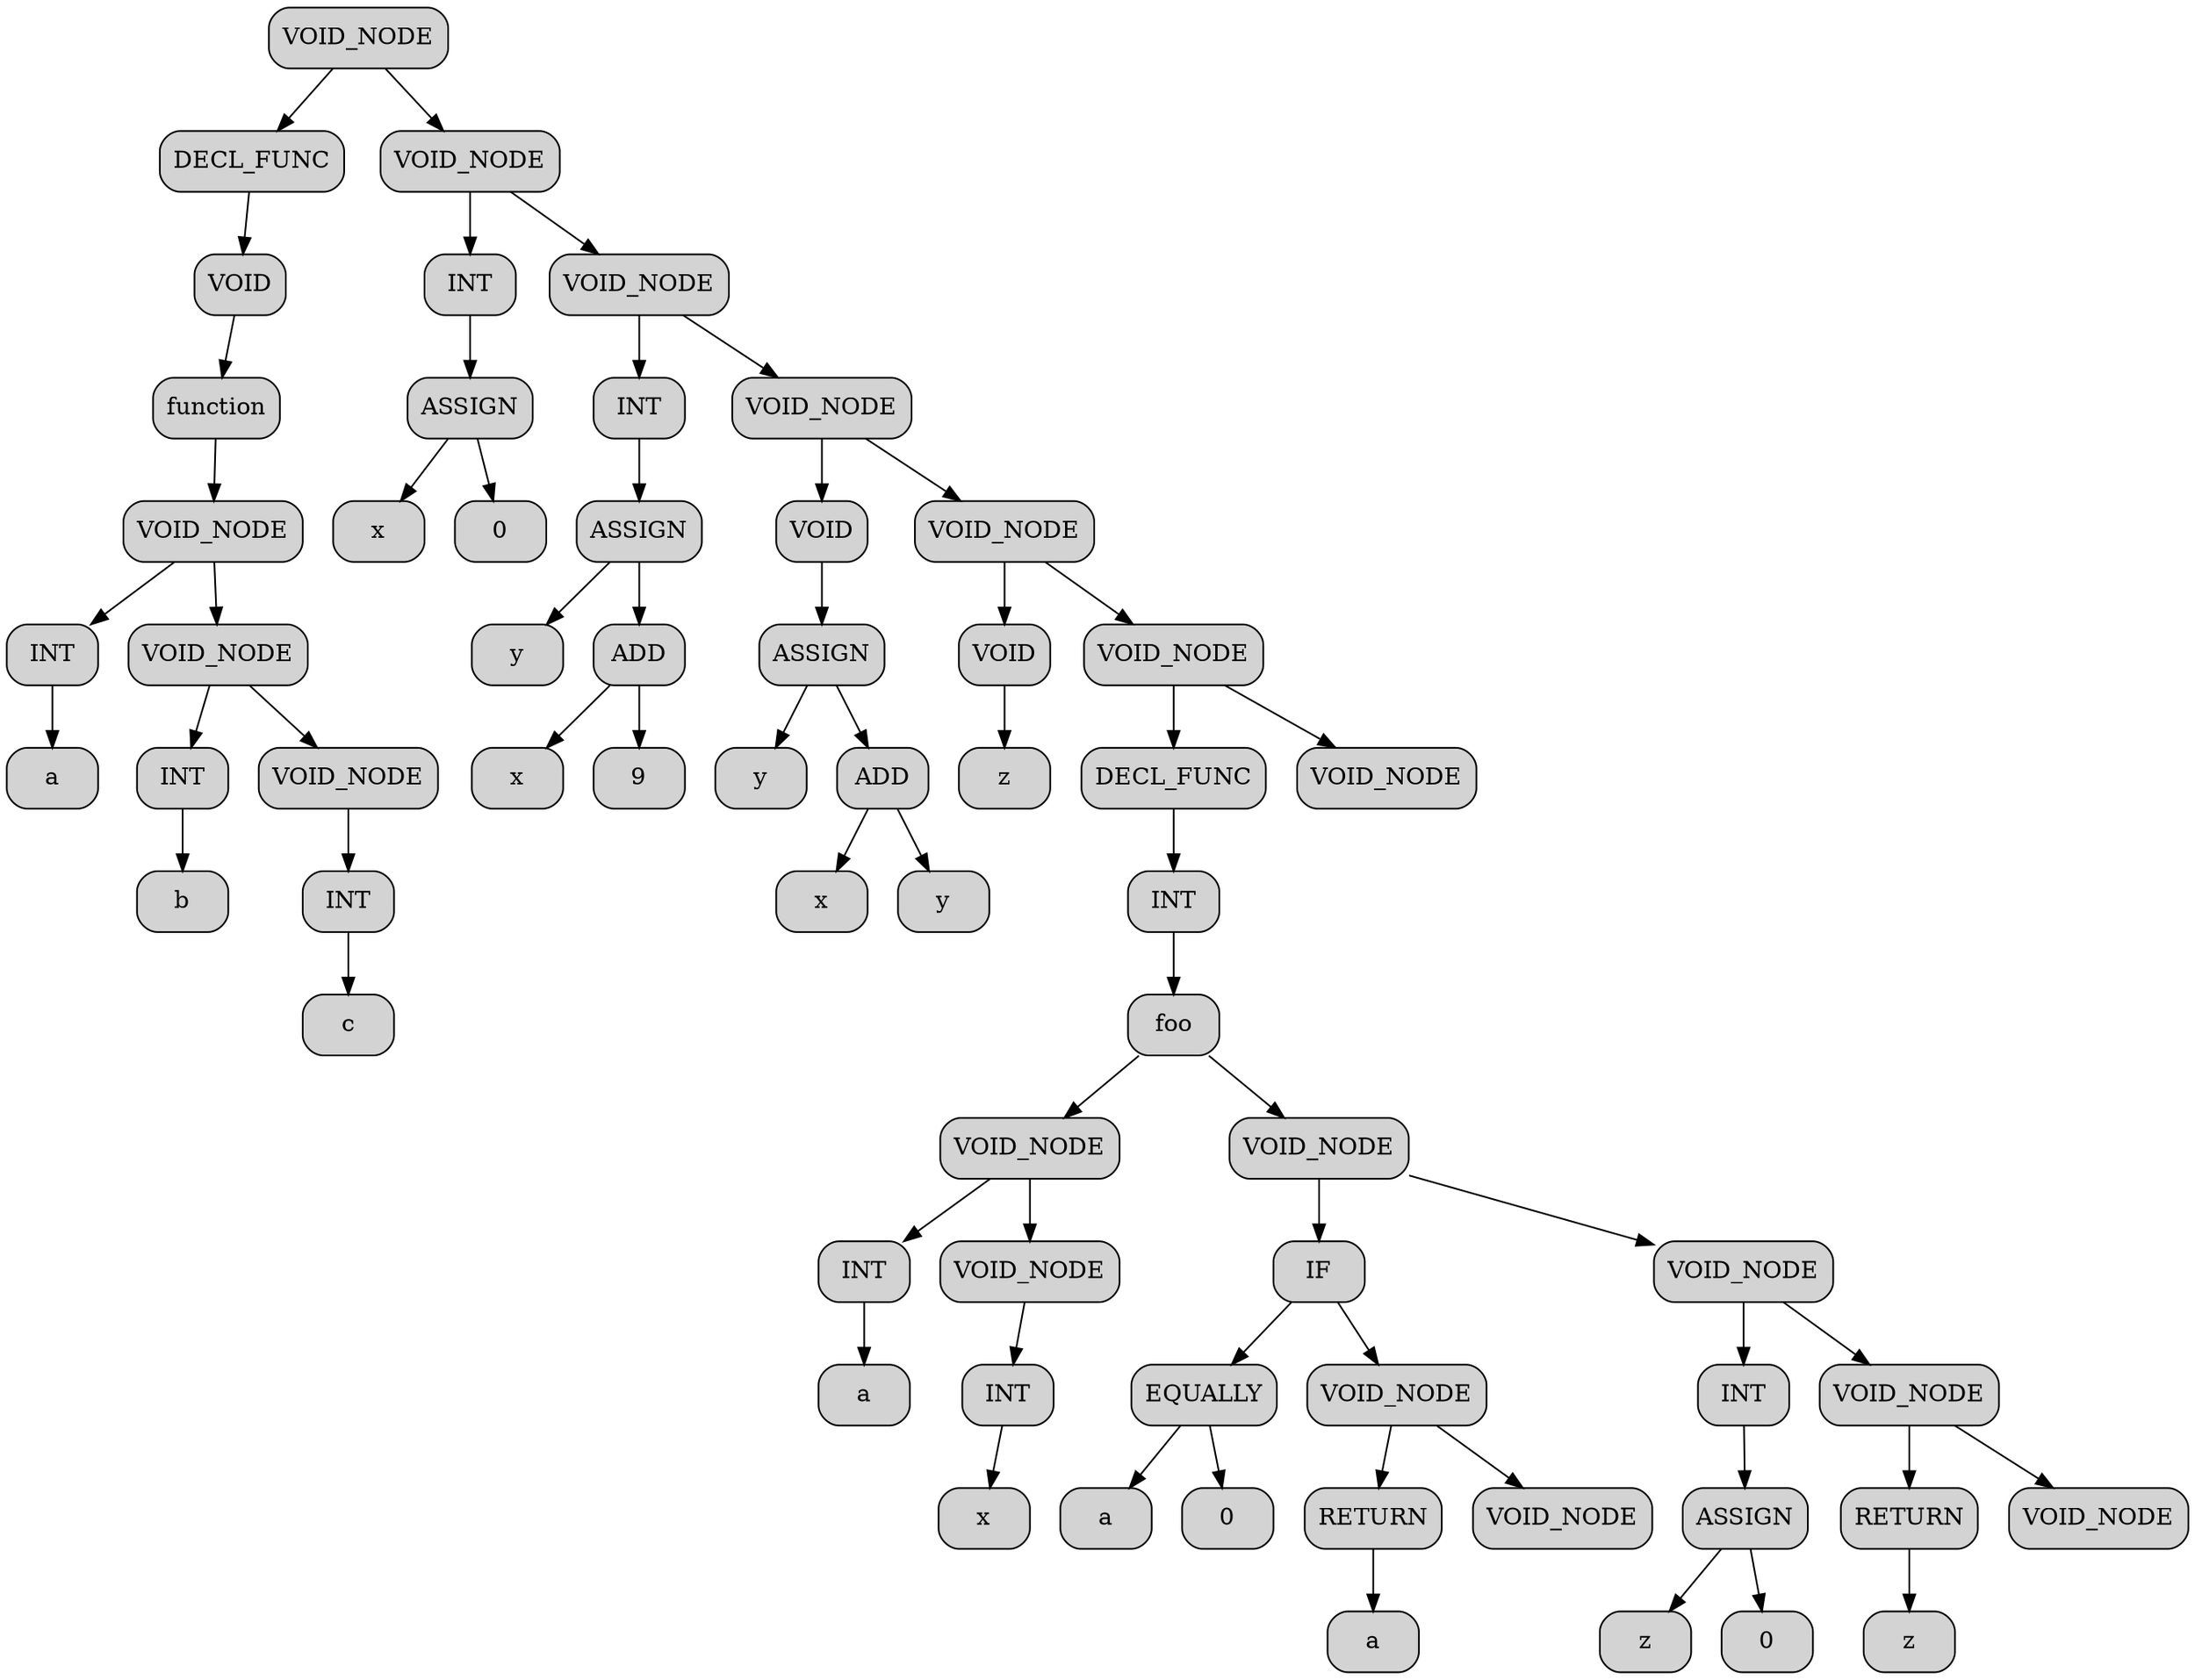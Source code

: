digraph list{
rankdir = HR
node0000021754831580 [shape=Mrecord, style="filled",  label = "VOID_NODE"]
node00000217548315c0 [shape=Mrecord, style="filled",  label = "DECL_FUNC"]
node0000021754831600 [shape=Mrecord, style="filled",  label = "VOID"]
node0000021754831640 [shape=Mrecord, style="filled",  label = "function"]
node0000021754831680 [shape=Mrecord, style="filled",  label = "VOID_NODE"]
node00000217548316c0 [shape=Mrecord, style="filled",  label = "INT"]
node0000021754831700 [shape=Mrecord, style="filled",  label = "a"]
node0000021754831740 [shape=Mrecord, style="filled",  label = "VOID_NODE"]
node0000021754831780 [shape=Mrecord, style="filled",  label = "INT"]
node00000217548317c0 [shape=Mrecord, style="filled",  label = "b"]
node0000021754831800 [shape=Mrecord, style="filled",  label = "VOID_NODE"]
node0000021754831840 [shape=Mrecord, style="filled",  label = "INT"]
node0000021754831880 [shape=Mrecord, style="filled",  label = "c"]
node00000217548318c0 [shape=Mrecord, style="filled",  label = "VOID_NODE"]
node0000021754831900 [shape=Mrecord, style="filled",  label = "INT"]
node0000021754831980 [shape=Mrecord, style="filled",  label = "ASSIGN"]
node0000021754831940 [shape=Mrecord, style="filled",  label = "x"]
node0000021754836ec0 [shape=Mrecord, style="filled",  label = "0"]
node0000021754836fc0 [shape=Mrecord, style="filled",  label = "VOID_NODE"]
node00000217548369c0 [shape=Mrecord, style="filled",  label = "INT"]
node0000021754836ac0 [shape=Mrecord, style="filled",  label = "ASSIGN"]
node0000021754836b80 [shape=Mrecord, style="filled",  label = "y"]
node0000021754836a80 [shape=Mrecord, style="filled",  label = "ADD"]
node0000021754836e80 [shape=Mrecord, style="filled",  label = "x"]
node0000021754836bc0 [shape=Mrecord, style="filled",  label = "9"]
node0000021754836980 [shape=Mrecord, style="filled",  label = "VOID_NODE"]
node0000021754836e00 [shape=Mrecord, style="filled",  label = "VOID"]
node0000021754836880 [shape=Mrecord, style="filled",  label = "ASSIGN"]
node0000021754836f00 [shape=Mrecord, style="filled",  label = "y"]
node00000217548368c0 [shape=Mrecord, style="filled",  label = "ADD"]
node0000021754836f80 [shape=Mrecord, style="filled",  label = "x"]
node0000021754836900 [shape=Mrecord, style="filled",  label = "y"]
node0000021754836a40 [shape=Mrecord, style="filled",  label = "VOID_NODE"]
node0000021754836940 [shape=Mrecord, style="filled",  label = "VOID"]
node0000021754836b40 [shape=Mrecord, style="filled",  label = "z"]
node0000021754836a00 [shape=Mrecord, style="filled",  label = "VOID_NODE"]
node0000021754836c00 [shape=Mrecord, style="filled",  label = "DECL_FUNC"]
node0000021754836cc0 [shape=Mrecord, style="filled",  label = "INT"]
node0000021754836f40 [shape=Mrecord, style="filled",  label = "foo"]
node0000021754836b00 [shape=Mrecord, style="filled",  label = "VOID_NODE"]
node0000021754836c40 [shape=Mrecord, style="filled",  label = "INT"]
node0000021754836c80 [shape=Mrecord, style="filled",  label = "a"]
node0000021754836d00 [shape=Mrecord, style="filled",  label = "VOID_NODE"]
node0000021754836d40 [shape=Mrecord, style="filled",  label = "INT"]
node0000021754836d80 [shape=Mrecord, style="filled",  label = "x"]
node0000021754836dc0 [shape=Mrecord, style="filled",  label = "VOID_NODE"]
node0000021754836e40 [shape=Mrecord, style="filled",  label = "IF"]
node0000021754838210 [shape=Mrecord, style="filled",  label = "EQUALLY"]
node0000021754837dd0 [shape=Mrecord, style="filled",  label = "a"]
node0000021754838050 [shape=Mrecord, style="filled",  label = "0"]
node0000021754837950 [shape=Mrecord, style="filled",  label = "VOID_NODE"]
node00000217548383d0 [shape=Mrecord, style="filled",  label = "RETURN"]
node0000021754837710 [shape=Mrecord, style="filled",  label = "a"]
node0000021754837690 [shape=Mrecord, style="filled",  label = "VOID_NODE"]
node00000217548376d0 [shape=Mrecord, style="filled",  label = "VOID_NODE"]
node00000217548374d0 [shape=Mrecord, style="filled",  label = "INT"]
node0000021754837b90 [shape=Mrecord, style="filled",  label = "ASSIGN"]
node0000021754837850 [shape=Mrecord, style="filled",  label = "z"]
node0000021754837810 [shape=Mrecord, style="filled",  label = "0"]
node0000021754837610 [shape=Mrecord, style="filled",  label = "VOID_NODE"]
node0000021754838110 [shape=Mrecord, style="filled",  label = "RETURN"]
node0000021754838090 [shape=Mrecord, style="filled",  label = "z"]
node00000217548378d0 [shape=Mrecord, style="filled",  label = "VOID_NODE"]
node00000217548382d0 [shape=Mrecord, style="filled",  label = "VOID_NODE"]
edge[color=black]
node0000021754831580->node00000217548315c0
node00000217548315c0->node0000021754831600
node0000021754831600->node0000021754831640
node0000021754831640->node0000021754831680
node0000021754831680->node00000217548316c0
node00000217548316c0->node0000021754831700
node0000021754831680->node0000021754831740
node0000021754831740->node0000021754831780
node0000021754831780->node00000217548317c0
node0000021754831740->node0000021754831800
node0000021754831800->node0000021754831840
node0000021754831840->node0000021754831880
node0000021754831580->node00000217548318c0
node00000217548318c0->node0000021754831900
node0000021754831900->node0000021754831980
node0000021754831980->node0000021754831940
node0000021754831980->node0000021754836ec0
node00000217548318c0->node0000021754836fc0
node0000021754836fc0->node00000217548369c0
node00000217548369c0->node0000021754836ac0
node0000021754836ac0->node0000021754836b80
node0000021754836ac0->node0000021754836a80
node0000021754836a80->node0000021754836e80
node0000021754836a80->node0000021754836bc0
node0000021754836fc0->node0000021754836980
node0000021754836980->node0000021754836e00
node0000021754836e00->node0000021754836880
node0000021754836880->node0000021754836f00
node0000021754836880->node00000217548368c0
node00000217548368c0->node0000021754836f80
node00000217548368c0->node0000021754836900
node0000021754836980->node0000021754836a40
node0000021754836a40->node0000021754836940
node0000021754836940->node0000021754836b40
node0000021754836a40->node0000021754836a00
node0000021754836a00->node0000021754836c00
node0000021754836c00->node0000021754836cc0
node0000021754836cc0->node0000021754836f40
node0000021754836f40->node0000021754836b00
node0000021754836b00->node0000021754836c40
node0000021754836c40->node0000021754836c80
node0000021754836b00->node0000021754836d00
node0000021754836d00->node0000021754836d40
node0000021754836d40->node0000021754836d80
node0000021754836f40->node0000021754836dc0
node0000021754836dc0->node0000021754836e40
node0000021754836e40->node0000021754838210
node0000021754838210->node0000021754837dd0
node0000021754838210->node0000021754838050
node0000021754836e40->node0000021754837950
node0000021754837950->node00000217548383d0
node00000217548383d0->node0000021754837710
node0000021754837950->node0000021754837690
node0000021754836dc0->node00000217548376d0
node00000217548376d0->node00000217548374d0
node00000217548374d0->node0000021754837b90
node0000021754837b90->node0000021754837850
node0000021754837b90->node0000021754837810
node00000217548376d0->node0000021754837610
node0000021754837610->node0000021754838110
node0000021754838110->node0000021754838090
node0000021754837610->node00000217548378d0
node0000021754836a00->node00000217548382d0
}